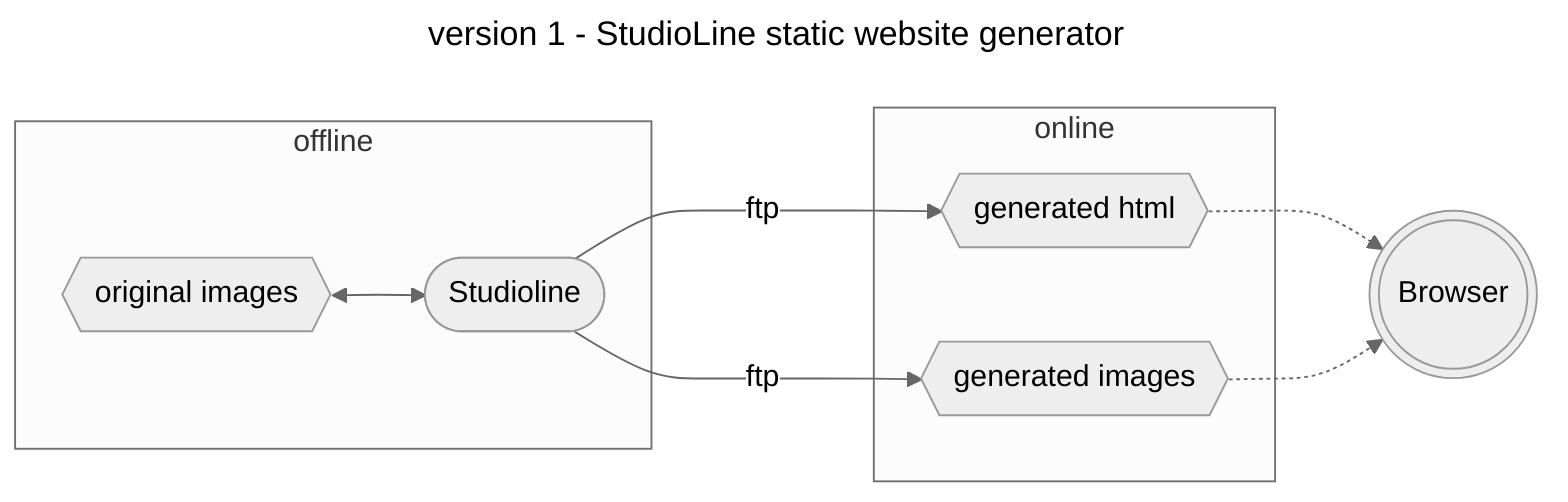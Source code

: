 ---
title: version 1 - StudioLine static website generator
---

%%{ init: {'theme': 'neutral'} }%%
graph LR

subgraph offline
   studioline([Studioline])
   source{{original images}}
end

subgraph online
   html{{generated html}}
   images{{generated images}}
end

source <--> studioline
studioline ---> |ftp| html
studioline ---> |ftp| images

html -.-> browser(((WWW)))
images -.-> browser(((Browser)))